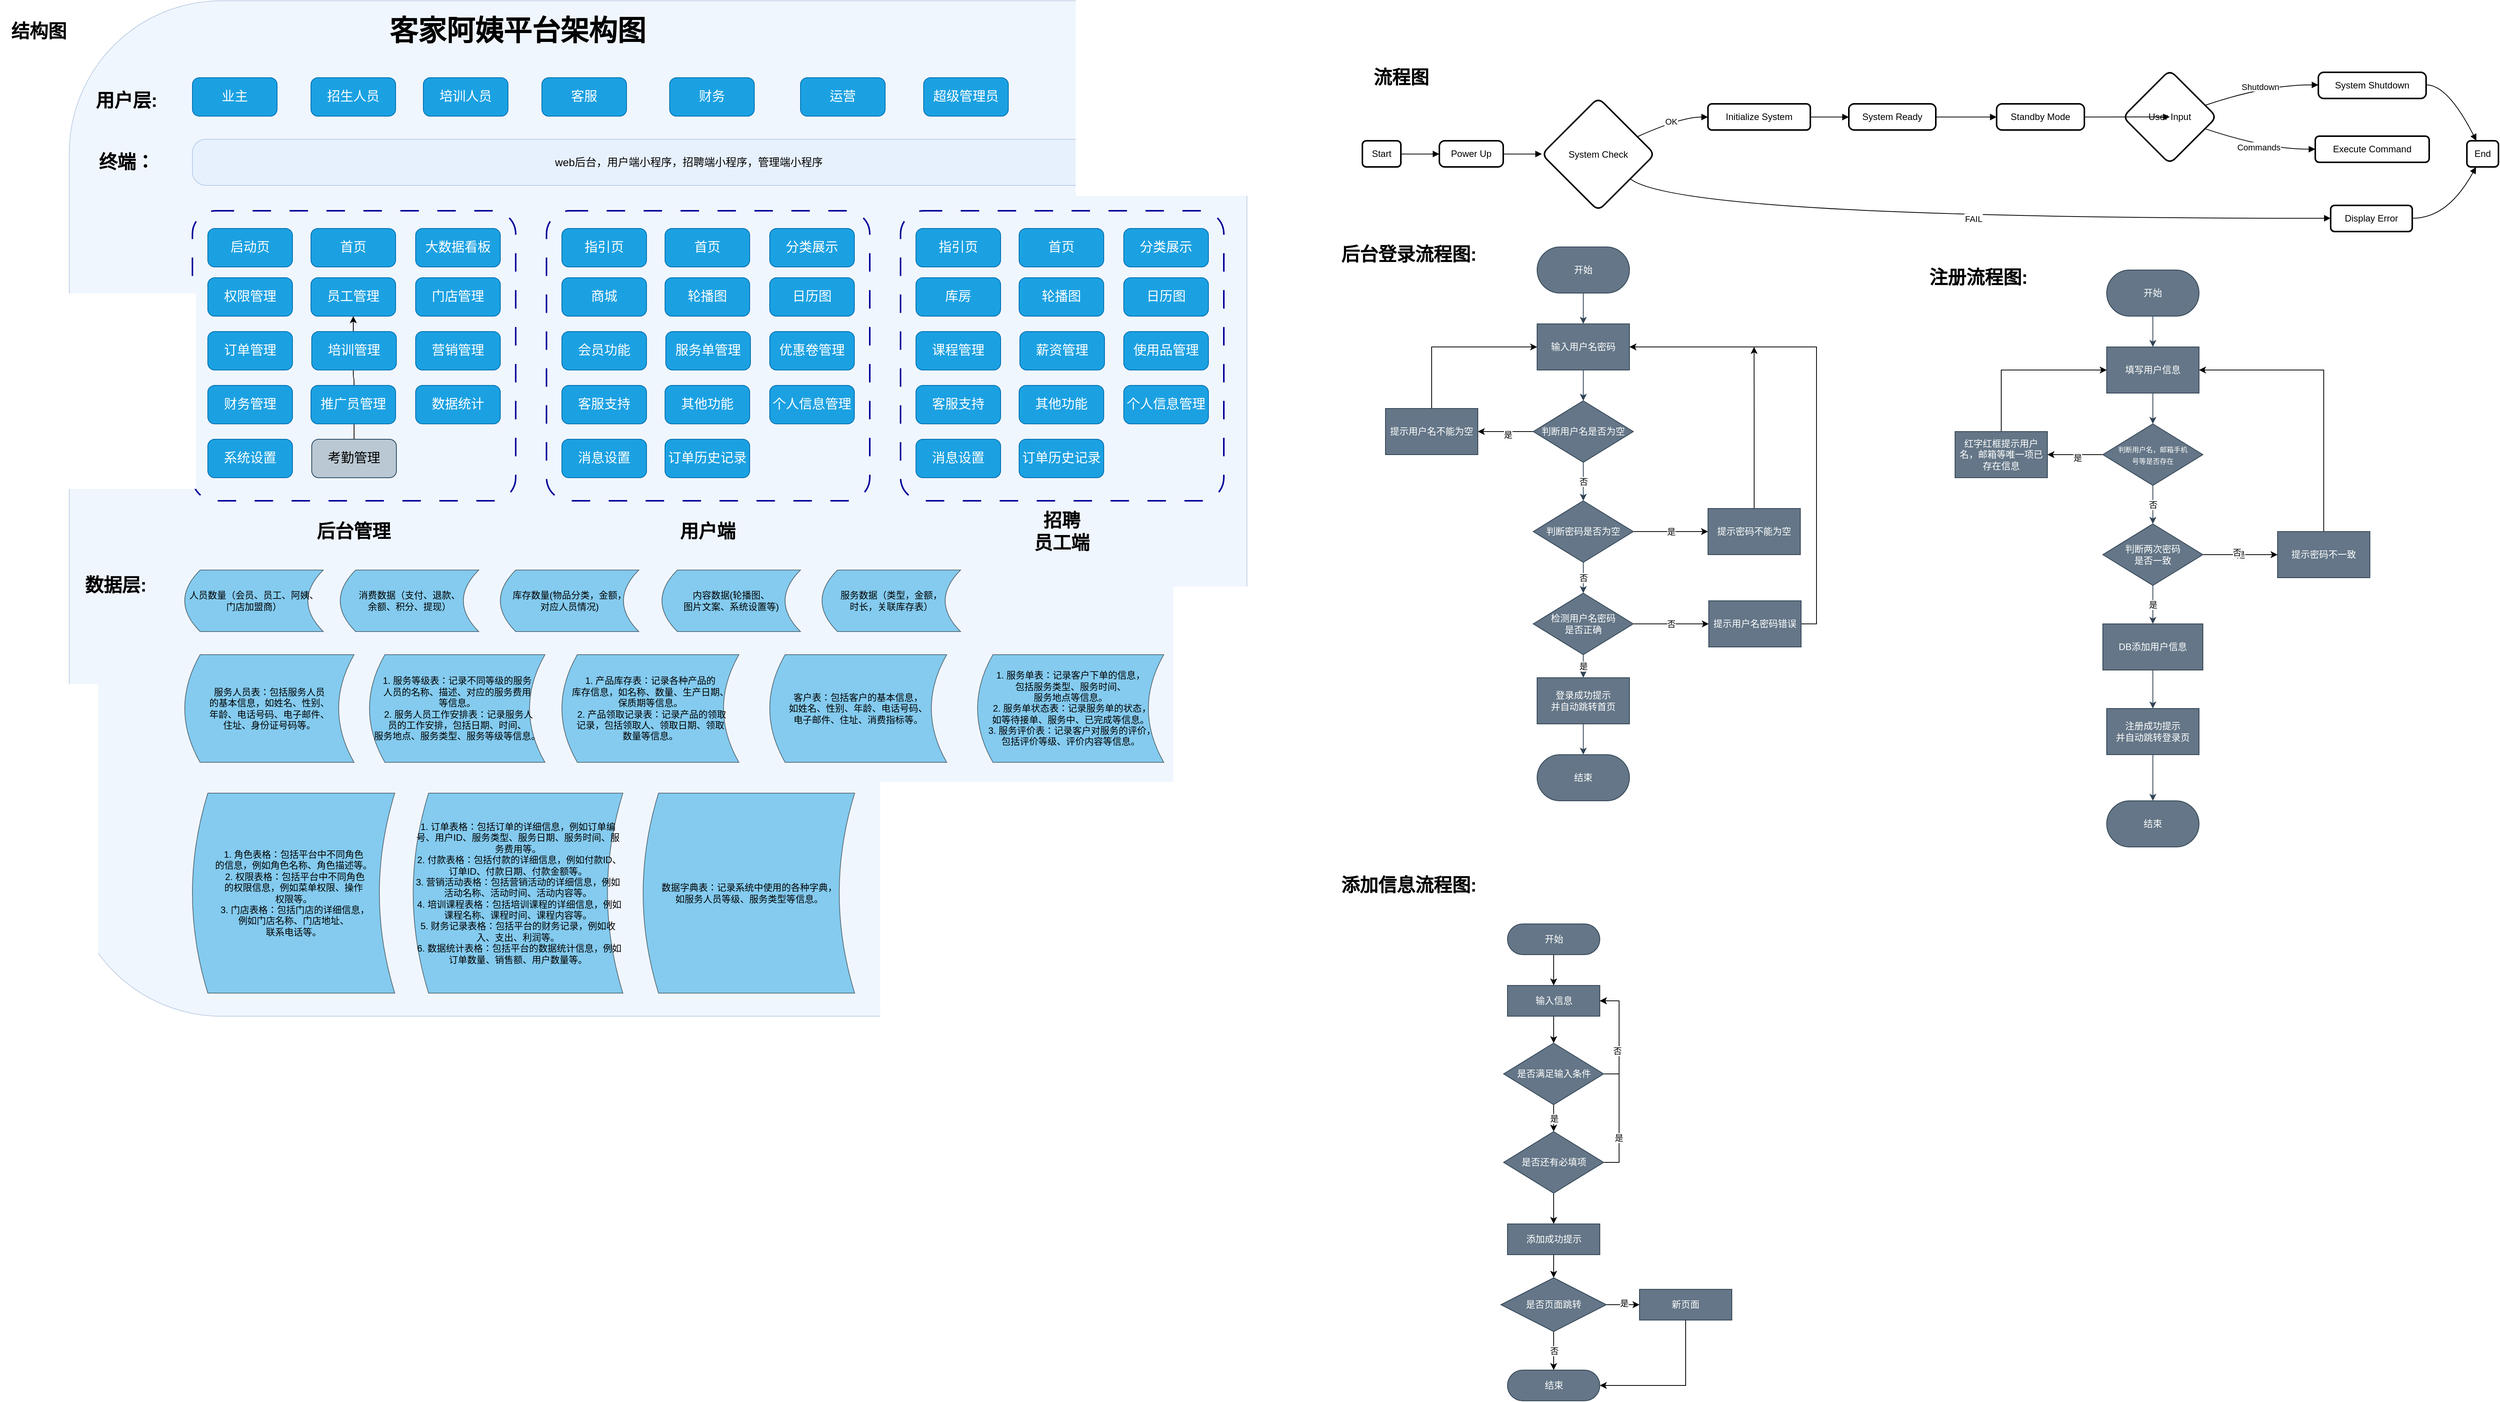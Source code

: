 <mxfile version="21.3.0" type="github">
  <diagram name="Page-1" id="kuUTJhznfEHe3Q5honYC">
    <mxGraphModel dx="645" dy="2565" grid="1" gridSize="10" guides="1" tooltips="1" connect="1" arrows="1" fold="1" page="1" pageScale="1" pageWidth="827" pageHeight="1169" math="0" shadow="0">
      <root>
        <mxCell id="0" />
        <mxCell id="5et0_8yqEDU4hoJO8OPt-68" value="添加信息流程图" parent="0" />
        <mxCell id="5et0_8yqEDU4hoJO8OPt-126" style="edgeStyle=orthogonalEdgeStyle;rounded=0;orthogonalLoop=1;jettySize=auto;html=1;exitX=0.5;exitY=1;exitDx=0;exitDy=0;" edge="1" parent="5et0_8yqEDU4hoJO8OPt-68" source="5et0_8yqEDU4hoJO8OPt-127" target="5et0_8yqEDU4hoJO8OPt-129">
          <mxGeometry relative="1" as="geometry" />
        </mxCell>
        <mxCell id="5et0_8yqEDU4hoJO8OPt-127" value="开始" style="rounded=1;whiteSpace=wrap;html=1;arcSize=50;fillColor=#647687;strokeColor=#314354;fontColor=#ffffff;" vertex="1" parent="5et0_8yqEDU4hoJO8OPt-68">
          <mxGeometry x="1968.5" y="320" width="120" height="40" as="geometry" />
        </mxCell>
        <mxCell id="5et0_8yqEDU4hoJO8OPt-128" style="edgeStyle=orthogonalEdgeStyle;rounded=0;orthogonalLoop=1;jettySize=auto;html=1;exitX=0.5;exitY=1;exitDx=0;exitDy=0;" edge="1" parent="5et0_8yqEDU4hoJO8OPt-68" source="5et0_8yqEDU4hoJO8OPt-129" target="5et0_8yqEDU4hoJO8OPt-132">
          <mxGeometry relative="1" as="geometry" />
        </mxCell>
        <mxCell id="5et0_8yqEDU4hoJO8OPt-129" value="输入信息" style="rounded=0;whiteSpace=wrap;html=1;fillColor=#647687;strokeColor=#314354;fontColor=#ffffff;" vertex="1" parent="5et0_8yqEDU4hoJO8OPt-68">
          <mxGeometry x="1968.5" y="400" width="120" height="40" as="geometry" />
        </mxCell>
        <mxCell id="5et0_8yqEDU4hoJO8OPt-130" value="" style="edgeStyle=orthogonalEdgeStyle;rounded=0;orthogonalLoop=1;jettySize=auto;html=1;exitX=1;exitY=0.5;exitDx=0;exitDy=0;entryX=1;entryY=0.5;entryDx=0;entryDy=0;" edge="1" parent="5et0_8yqEDU4hoJO8OPt-68" source="5et0_8yqEDU4hoJO8OPt-132" target="5et0_8yqEDU4hoJO8OPt-129">
          <mxGeometry relative="1" as="geometry" />
        </mxCell>
        <mxCell id="5et0_8yqEDU4hoJO8OPt-131" value="是" style="edgeStyle=orthogonalEdgeStyle;rounded=0;orthogonalLoop=1;jettySize=auto;html=1;exitX=0.5;exitY=1;exitDx=0;exitDy=0;entryX=0.5;entryY=0;entryDx=0;entryDy=0;" edge="1" parent="5et0_8yqEDU4hoJO8OPt-68" source="5et0_8yqEDU4hoJO8OPt-132" target="5et0_8yqEDU4hoJO8OPt-138">
          <mxGeometry relative="1" as="geometry" />
        </mxCell>
        <mxCell id="5et0_8yqEDU4hoJO8OPt-132" value="是否满足输入条件" style="rhombus;whiteSpace=wrap;html=1;fillColor=#647687;strokeColor=#314354;fontColor=#ffffff;" vertex="1" parent="5et0_8yqEDU4hoJO8OPt-68">
          <mxGeometry x="1963.5" y="475" width="130" height="80" as="geometry" />
        </mxCell>
        <mxCell id="5et0_8yqEDU4hoJO8OPt-134" value="" style="edgeStyle=orthogonalEdgeStyle;rounded=0;orthogonalLoop=1;jettySize=auto;html=1;exitX=1;exitY=0.5;exitDx=0;exitDy=0;entryX=1;entryY=0.5;entryDx=0;entryDy=0;" edge="1" parent="5et0_8yqEDU4hoJO8OPt-68" source="5et0_8yqEDU4hoJO8OPt-138" target="5et0_8yqEDU4hoJO8OPt-129">
          <mxGeometry relative="1" as="geometry">
            <mxPoint x="2113.5" y="520" as="targetPoint" />
          </mxGeometry>
        </mxCell>
        <mxCell id="5et0_8yqEDU4hoJO8OPt-135" value="是" style="edgeLabel;html=1;align=center;verticalAlign=middle;resizable=0;points=[];" vertex="1" connectable="0" parent="5et0_8yqEDU4hoJO8OPt-134">
          <mxGeometry x="-0.593" y="1" relative="1" as="geometry">
            <mxPoint as="offset" />
          </mxGeometry>
        </mxCell>
        <mxCell id="5et0_8yqEDU4hoJO8OPt-136" value="否" style="edgeLabel;html=1;align=center;verticalAlign=middle;resizable=0;points=[];" vertex="1" connectable="0" parent="5et0_8yqEDU4hoJO8OPt-134">
          <mxGeometry x="0.37" y="-2" relative="1" as="geometry">
            <mxPoint x="-5" y="9" as="offset" />
          </mxGeometry>
        </mxCell>
        <mxCell id="5et0_8yqEDU4hoJO8OPt-137" style="edgeStyle=orthogonalEdgeStyle;rounded=0;orthogonalLoop=1;jettySize=auto;html=1;exitX=0.5;exitY=1;exitDx=0;exitDy=0;entryX=0.5;entryY=0;entryDx=0;entryDy=0;" edge="1" parent="5et0_8yqEDU4hoJO8OPt-68" source="5et0_8yqEDU4hoJO8OPt-138" target="5et0_8yqEDU4hoJO8OPt-140">
          <mxGeometry relative="1" as="geometry" />
        </mxCell>
        <mxCell id="5et0_8yqEDU4hoJO8OPt-138" value="是否还有必填项" style="rhombus;whiteSpace=wrap;html=1;fillColor=#647687;strokeColor=#314354;fontColor=#ffffff;" vertex="1" parent="5et0_8yqEDU4hoJO8OPt-68">
          <mxGeometry x="1963.5" y="590" width="130" height="80" as="geometry" />
        </mxCell>
        <mxCell id="5et0_8yqEDU4hoJO8OPt-139" style="edgeStyle=orthogonalEdgeStyle;rounded=0;orthogonalLoop=1;jettySize=auto;html=1;exitX=0.5;exitY=1;exitDx=0;exitDy=0;entryX=0.5;entryY=0;entryDx=0;entryDy=0;" edge="1" parent="5et0_8yqEDU4hoJO8OPt-68" source="5et0_8yqEDU4hoJO8OPt-140" target="5et0_8yqEDU4hoJO8OPt-144">
          <mxGeometry relative="1" as="geometry" />
        </mxCell>
        <mxCell id="5et0_8yqEDU4hoJO8OPt-140" value="添加成功提示" style="rounded=0;whiteSpace=wrap;html=1;fillColor=#647687;strokeColor=#314354;fontColor=#ffffff;" vertex="1" parent="5et0_8yqEDU4hoJO8OPt-68">
          <mxGeometry x="1968.5" y="710" width="120" height="40" as="geometry" />
        </mxCell>
        <mxCell id="5et0_8yqEDU4hoJO8OPt-141" value="否" style="edgeStyle=orthogonalEdgeStyle;rounded=0;orthogonalLoop=1;jettySize=auto;html=1;exitX=0.5;exitY=1;exitDx=0;exitDy=0;entryX=0.5;entryY=0;entryDx=0;entryDy=0;" edge="1" parent="5et0_8yqEDU4hoJO8OPt-68" source="5et0_8yqEDU4hoJO8OPt-144" target="5et0_8yqEDU4hoJO8OPt-145">
          <mxGeometry relative="1" as="geometry" />
        </mxCell>
        <mxCell id="5et0_8yqEDU4hoJO8OPt-142" style="edgeStyle=orthogonalEdgeStyle;rounded=0;orthogonalLoop=1;jettySize=auto;html=1;exitX=1;exitY=0.5;exitDx=0;exitDy=0;entryX=0;entryY=0.5;entryDx=0;entryDy=0;" edge="1" parent="5et0_8yqEDU4hoJO8OPt-68" source="5et0_8yqEDU4hoJO8OPt-144" target="5et0_8yqEDU4hoJO8OPt-146">
          <mxGeometry relative="1" as="geometry" />
        </mxCell>
        <mxCell id="5et0_8yqEDU4hoJO8OPt-143" value="是" style="edgeLabel;html=1;align=center;verticalAlign=middle;resizable=0;points=[];" vertex="1" connectable="0" parent="5et0_8yqEDU4hoJO8OPt-142">
          <mxGeometry x="0.058" y="2" relative="1" as="geometry">
            <mxPoint as="offset" />
          </mxGeometry>
        </mxCell>
        <mxCell id="5et0_8yqEDU4hoJO8OPt-144" value="是否页面跳转" style="rhombus;whiteSpace=wrap;html=1;fillColor=#647687;strokeColor=#314354;fontColor=#ffffff;" vertex="1" parent="5et0_8yqEDU4hoJO8OPt-68">
          <mxGeometry x="1960" y="780" width="137" height="70" as="geometry" />
        </mxCell>
        <mxCell id="5et0_8yqEDU4hoJO8OPt-145" value="结束" style="rounded=1;whiteSpace=wrap;html=1;arcSize=50;fillColor=#647687;strokeColor=#314354;fontColor=#ffffff;" vertex="1" parent="5et0_8yqEDU4hoJO8OPt-68">
          <mxGeometry x="1968.5" y="900" width="120" height="40" as="geometry" />
        </mxCell>
        <mxCell id="5et0_8yqEDU4hoJO8OPt-148" style="edgeStyle=orthogonalEdgeStyle;rounded=0;orthogonalLoop=1;jettySize=auto;html=1;exitX=0.5;exitY=1;exitDx=0;exitDy=0;entryX=1;entryY=0.5;entryDx=0;entryDy=0;" edge="1" parent="5et0_8yqEDU4hoJO8OPt-68" source="5et0_8yqEDU4hoJO8OPt-146" target="5et0_8yqEDU4hoJO8OPt-145">
          <mxGeometry relative="1" as="geometry" />
        </mxCell>
        <mxCell id="5et0_8yqEDU4hoJO8OPt-146" value="新页面" style="rounded=0;whiteSpace=wrap;html=1;fillColor=#647687;strokeColor=#314354;fontColor=#ffffff;" vertex="1" parent="5et0_8yqEDU4hoJO8OPt-68">
          <mxGeometry x="2140" y="795" width="120" height="40" as="geometry" />
        </mxCell>
        <UserObject label="添加信息流程图:" tags="添加信息流程图" id="5et0_8yqEDU4hoJO8OPt-147">
          <mxCell style="text;strokeColor=none;fillColor=none;html=1;fontSize=24;fontStyle=1;verticalAlign=middle;align=center;rounded=1;" vertex="1" parent="5et0_8yqEDU4hoJO8OPt-68">
            <mxGeometry x="1790" y="250" width="100" height="40" as="geometry" />
          </mxCell>
        </UserObject>
        <mxCell id="5et0_8yqEDU4hoJO8OPt-149" value="注册流程图" parent="0" />
        <mxCell id="5et0_8yqEDU4hoJO8OPt-150" style="edgeStyle=orthogonalEdgeStyle;rounded=0;orthogonalLoop=1;jettySize=auto;html=1;exitX=0.5;exitY=1;exitDx=0;exitDy=0;entryX=0.5;entryY=0;entryDx=0;entryDy=0;fillColor=#647687;strokeColor=#314354;" edge="1" source="5et0_8yqEDU4hoJO8OPt-151" target="5et0_8yqEDU4hoJO8OPt-154" parent="5et0_8yqEDU4hoJO8OPt-149">
          <mxGeometry relative="1" as="geometry" />
        </mxCell>
        <mxCell id="5et0_8yqEDU4hoJO8OPt-151" value="开始" style="rounded=1;whiteSpace=wrap;html=1;arcSize=50;fillColor=#647687;strokeColor=#314354;fontColor=#ffffff;" vertex="1" parent="5et0_8yqEDU4hoJO8OPt-149">
          <mxGeometry x="2747.0" y="-530.0" width="120" height="60" as="geometry" />
        </mxCell>
        <UserObject label="注册流程图:" tags="后台登录流程 添加信息流程图" id="5et0_8yqEDU4hoJO8OPt-152">
          <mxCell style="text;strokeColor=none;fillColor=none;html=1;fontSize=24;fontStyle=1;verticalAlign=middle;align=center;rounded=1;" vertex="1" parent="5et0_8yqEDU4hoJO8OPt-149">
            <mxGeometry x="2530.0" y="-540.0" width="100" height="40" as="geometry" />
          </mxCell>
        </UserObject>
        <mxCell id="5et0_8yqEDU4hoJO8OPt-153" style="edgeStyle=orthogonalEdgeStyle;rounded=0;orthogonalLoop=1;jettySize=auto;html=1;exitX=0.5;exitY=1;exitDx=0;exitDy=0;entryX=0.5;entryY=0;entryDx=0;entryDy=0;fillColor=#647687;strokeColor=#314354;" edge="1" source="5et0_8yqEDU4hoJO8OPt-154" target="5et0_8yqEDU4hoJO8OPt-158" parent="5et0_8yqEDU4hoJO8OPt-149">
          <mxGeometry relative="1" as="geometry" />
        </mxCell>
        <mxCell id="5et0_8yqEDU4hoJO8OPt-154" value="填写用户信息" style="rounded=0;whiteSpace=wrap;html=1;fillColor=#647687;strokeColor=#314354;fontColor=#ffffff;" vertex="1" parent="5et0_8yqEDU4hoJO8OPt-149">
          <mxGeometry x="2747.0" y="-430.0" width="120" height="60" as="geometry" />
        </mxCell>
        <mxCell id="5et0_8yqEDU4hoJO8OPt-155" value="否" style="edgeStyle=orthogonalEdgeStyle;rounded=0;orthogonalLoop=1;jettySize=auto;html=1;exitX=0.5;exitY=1;exitDx=0;exitDy=0;entryX=0.5;entryY=0;entryDx=0;entryDy=0;fillColor=#647687;strokeColor=#314354;" edge="1" source="5et0_8yqEDU4hoJO8OPt-158" target="5et0_8yqEDU4hoJO8OPt-161" parent="5et0_8yqEDU4hoJO8OPt-149">
          <mxGeometry relative="1" as="geometry" />
        </mxCell>
        <mxCell id="5et0_8yqEDU4hoJO8OPt-156" style="edgeStyle=orthogonalEdgeStyle;rounded=0;orthogonalLoop=1;jettySize=auto;html=1;exitX=0;exitY=0.5;exitDx=0;exitDy=0;entryX=1;entryY=0.5;entryDx=0;entryDy=0;" edge="1" source="5et0_8yqEDU4hoJO8OPt-158" target="5et0_8yqEDU4hoJO8OPt-169" parent="5et0_8yqEDU4hoJO8OPt-149">
          <mxGeometry relative="1" as="geometry" />
        </mxCell>
        <mxCell id="5et0_8yqEDU4hoJO8OPt-157" value="是" style="edgeLabel;html=1;align=center;verticalAlign=middle;resizable=0;points=[];" vertex="1" connectable="0" parent="5et0_8yqEDU4hoJO8OPt-156">
          <mxGeometry x="-0.073" y="4" relative="1" as="geometry">
            <mxPoint as="offset" />
          </mxGeometry>
        </mxCell>
        <mxCell id="5et0_8yqEDU4hoJO8OPt-158" value="&lt;font style=&quot;font-size: 9px;&quot;&gt;判断用户名，邮箱手机&lt;br&gt;号等是否存在&lt;/font&gt;" style="rhombus;whiteSpace=wrap;html=1;fillColor=#647687;strokeColor=#314354;fontColor=#ffffff;" vertex="1" parent="5et0_8yqEDU4hoJO8OPt-149">
          <mxGeometry x="2742.0" y="-330.0" width="130" height="80" as="geometry" />
        </mxCell>
        <mxCell id="5et0_8yqEDU4hoJO8OPt-159" value="是" style="edgeStyle=orthogonalEdgeStyle;rounded=0;orthogonalLoop=1;jettySize=auto;html=1;exitX=0.5;exitY=1;exitDx=0;exitDy=0;entryX=0.5;entryY=0;entryDx=0;entryDy=0;fillColor=#647687;strokeColor=#314354;" edge="1" source="5et0_8yqEDU4hoJO8OPt-161" target="5et0_8yqEDU4hoJO8OPt-164" parent="5et0_8yqEDU4hoJO8OPt-149">
          <mxGeometry relative="1" as="geometry" />
        </mxCell>
        <mxCell id="5et0_8yqEDU4hoJO8OPt-160" value="是" style="edgeStyle=orthogonalEdgeStyle;rounded=0;orthogonalLoop=1;jettySize=auto;html=1;exitX=1;exitY=0.5;exitDx=0;exitDy=0;" edge="1" source="5et0_8yqEDU4hoJO8OPt-161" target="5et0_8yqEDU4hoJO8OPt-173" parent="5et0_8yqEDU4hoJO8OPt-149">
          <mxGeometry relative="1" as="geometry" />
        </mxCell>
        <mxCell id="5et0_8yqEDU4hoJO8OPt-174" value="否" style="edgeLabel;html=1;align=center;verticalAlign=middle;resizable=0;points=[];" vertex="1" connectable="0" parent="5et0_8yqEDU4hoJO8OPt-160">
          <mxGeometry x="-0.102" y="3" relative="1" as="geometry">
            <mxPoint as="offset" />
          </mxGeometry>
        </mxCell>
        <mxCell id="5et0_8yqEDU4hoJO8OPt-161" value="判断两次密码&lt;br&gt;是否一致" style="rhombus;whiteSpace=wrap;html=1;fillColor=#647687;strokeColor=#314354;fontColor=#ffffff;" vertex="1" parent="5et0_8yqEDU4hoJO8OPt-149">
          <mxGeometry x="2742.0" y="-200.0" width="130" height="80" as="geometry" />
        </mxCell>
        <mxCell id="5et0_8yqEDU4hoJO8OPt-162" value="" style="edgeStyle=orthogonalEdgeStyle;rounded=0;orthogonalLoop=1;jettySize=auto;html=1;exitX=0.5;exitY=1;exitDx=0;exitDy=0;entryX=0.5;entryY=0;entryDx=0;entryDy=0;fillColor=#647687;strokeColor=#314354;" edge="1" source="5et0_8yqEDU4hoJO8OPt-164" target="5et0_8yqEDU4hoJO8OPt-166" parent="5et0_8yqEDU4hoJO8OPt-149">
          <mxGeometry relative="1" as="geometry" />
        </mxCell>
        <mxCell id="5et0_8yqEDU4hoJO8OPt-164" value="DB添加用户信息" style="rhombus;whiteSpace=wrap;html=1;fillColor=#647687;strokeColor=#314354;fontColor=#ffffff;shape=label;perimeter=rectanglePerimeter;rounded=0;" vertex="1" parent="5et0_8yqEDU4hoJO8OPt-149">
          <mxGeometry x="2742" y="-70" width="130" height="60" as="geometry" />
        </mxCell>
        <mxCell id="5et0_8yqEDU4hoJO8OPt-165" style="edgeStyle=orthogonalEdgeStyle;rounded=0;orthogonalLoop=1;jettySize=auto;html=1;exitX=0.5;exitY=1;exitDx=0;exitDy=0;entryX=0.5;entryY=0;entryDx=0;entryDy=0;fillColor=#647687;strokeColor=#314354;" edge="1" source="5et0_8yqEDU4hoJO8OPt-166" target="5et0_8yqEDU4hoJO8OPt-167" parent="5et0_8yqEDU4hoJO8OPt-149">
          <mxGeometry relative="1" as="geometry" />
        </mxCell>
        <mxCell id="5et0_8yqEDU4hoJO8OPt-166" value="注册成功提示&lt;br&gt;并自动跳转登录页" style="rounded=0;whiteSpace=wrap;html=1;fillColor=#647687;strokeColor=#314354;fontColor=#ffffff;" vertex="1" parent="5et0_8yqEDU4hoJO8OPt-149">
          <mxGeometry x="2747.0" y="40.0" width="120" height="60" as="geometry" />
        </mxCell>
        <mxCell id="5et0_8yqEDU4hoJO8OPt-167" value="结束" style="rounded=1;whiteSpace=wrap;html=1;arcSize=50;fillColor=#647687;strokeColor=#314354;fontColor=#ffffff;" vertex="1" parent="5et0_8yqEDU4hoJO8OPt-149">
          <mxGeometry x="2747.0" y="160.0" width="120" height="60" as="geometry" />
        </mxCell>
        <mxCell id="5et0_8yqEDU4hoJO8OPt-168" style="edgeStyle=orthogonalEdgeStyle;rounded=0;orthogonalLoop=1;jettySize=auto;html=1;exitX=0.5;exitY=0;exitDx=0;exitDy=0;entryX=0;entryY=0.5;entryDx=0;entryDy=0;" edge="1" source="5et0_8yqEDU4hoJO8OPt-169" target="5et0_8yqEDU4hoJO8OPt-154" parent="5et0_8yqEDU4hoJO8OPt-149">
          <mxGeometry relative="1" as="geometry" />
        </mxCell>
        <mxCell id="5et0_8yqEDU4hoJO8OPt-169" value="红字红框提示用户名，邮箱等唯一项已存在信息&lt;br&gt;" style="rounded=0;whiteSpace=wrap;html=1;fillColor=#647687;strokeColor=#314354;fontColor=#ffffff;" vertex="1" parent="5et0_8yqEDU4hoJO8OPt-149">
          <mxGeometry x="2550.0" y="-320.0" width="120" height="60" as="geometry" />
        </mxCell>
        <mxCell id="5et0_8yqEDU4hoJO8OPt-181" style="edgeStyle=orthogonalEdgeStyle;rounded=0;orthogonalLoop=1;jettySize=auto;html=1;exitX=0.5;exitY=0;exitDx=0;exitDy=0;entryX=1;entryY=0.5;entryDx=0;entryDy=0;" edge="1" parent="5et0_8yqEDU4hoJO8OPt-149" source="5et0_8yqEDU4hoJO8OPt-173" target="5et0_8yqEDU4hoJO8OPt-154">
          <mxGeometry relative="1" as="geometry" />
        </mxCell>
        <mxCell id="5et0_8yqEDU4hoJO8OPt-173" value="提示密码不一致" style="rounded=0;whiteSpace=wrap;html=1;fillColor=#647687;strokeColor=#314354;fontColor=#ffffff;" vertex="1" parent="5et0_8yqEDU4hoJO8OPt-149">
          <mxGeometry x="2969.0" y="-190.0" width="120" height="60" as="geometry" />
        </mxCell>
        <mxCell id="5et0_8yqEDU4hoJO8OPt-42" value="后台登录流程图" parent="0" />
        <mxCell id="5et0_8yqEDU4hoJO8OPt-43" style="edgeStyle=orthogonalEdgeStyle;rounded=0;orthogonalLoop=1;jettySize=auto;html=1;exitX=0.5;exitY=1;exitDx=0;exitDy=0;entryX=0.5;entryY=0;entryDx=0;entryDy=0;fillColor=#647687;strokeColor=#314354;" edge="1" parent="5et0_8yqEDU4hoJO8OPt-42" source="5et0_8yqEDU4hoJO8OPt-44" target="5et0_8yqEDU4hoJO8OPt-47">
          <mxGeometry relative="1" as="geometry" />
        </mxCell>
        <mxCell id="5et0_8yqEDU4hoJO8OPt-44" value="开始" style="rounded=1;whiteSpace=wrap;html=1;arcSize=50;fillColor=#647687;strokeColor=#314354;fontColor=#ffffff;" vertex="1" parent="5et0_8yqEDU4hoJO8OPt-42">
          <mxGeometry x="2007" y="-560" width="120" height="60" as="geometry" />
        </mxCell>
        <UserObject label="后台登录流程图:" tags="后台登录流程 添加信息流程图" id="5et0_8yqEDU4hoJO8OPt-45">
          <mxCell style="text;strokeColor=none;fillColor=none;html=1;fontSize=24;fontStyle=1;verticalAlign=middle;align=center;rounded=1;" vertex="1" parent="5et0_8yqEDU4hoJO8OPt-42">
            <mxGeometry x="1790" y="-570" width="100" height="40" as="geometry" />
          </mxCell>
        </UserObject>
        <mxCell id="5et0_8yqEDU4hoJO8OPt-46" style="edgeStyle=orthogonalEdgeStyle;rounded=0;orthogonalLoop=1;jettySize=auto;html=1;exitX=0.5;exitY=1;exitDx=0;exitDy=0;entryX=0.5;entryY=0;entryDx=0;entryDy=0;fillColor=#647687;strokeColor=#314354;" edge="1" parent="5et0_8yqEDU4hoJO8OPt-42" source="5et0_8yqEDU4hoJO8OPt-47" target="5et0_8yqEDU4hoJO8OPt-51">
          <mxGeometry relative="1" as="geometry" />
        </mxCell>
        <mxCell id="5et0_8yqEDU4hoJO8OPt-47" value="输入用户名密码" style="rounded=0;whiteSpace=wrap;html=1;fillColor=#647687;strokeColor=#314354;fontColor=#ffffff;" vertex="1" parent="5et0_8yqEDU4hoJO8OPt-42">
          <mxGeometry x="2007" y="-460" width="120" height="60" as="geometry" />
        </mxCell>
        <mxCell id="5et0_8yqEDU4hoJO8OPt-48" value="否" style="edgeStyle=orthogonalEdgeStyle;rounded=0;orthogonalLoop=1;jettySize=auto;html=1;exitX=0.5;exitY=1;exitDx=0;exitDy=0;entryX=0.5;entryY=0;entryDx=0;entryDy=0;fillColor=#647687;strokeColor=#314354;" edge="1" parent="5et0_8yqEDU4hoJO8OPt-42" source="5et0_8yqEDU4hoJO8OPt-51" target="5et0_8yqEDU4hoJO8OPt-54">
          <mxGeometry relative="1" as="geometry" />
        </mxCell>
        <mxCell id="5et0_8yqEDU4hoJO8OPt-49" style="edgeStyle=orthogonalEdgeStyle;rounded=0;orthogonalLoop=1;jettySize=auto;html=1;exitX=0;exitY=0.5;exitDx=0;exitDy=0;entryX=1;entryY=0.5;entryDx=0;entryDy=0;" edge="1" parent="5et0_8yqEDU4hoJO8OPt-42" source="5et0_8yqEDU4hoJO8OPt-51" target="5et0_8yqEDU4hoJO8OPt-62">
          <mxGeometry relative="1" as="geometry" />
        </mxCell>
        <mxCell id="5et0_8yqEDU4hoJO8OPt-50" value="是" style="edgeLabel;html=1;align=center;verticalAlign=middle;resizable=0;points=[];" vertex="1" connectable="0" parent="5et0_8yqEDU4hoJO8OPt-49">
          <mxGeometry x="-0.073" y="4" relative="1" as="geometry">
            <mxPoint as="offset" />
          </mxGeometry>
        </mxCell>
        <mxCell id="5et0_8yqEDU4hoJO8OPt-51" value="判断用户名是否为空" style="rhombus;whiteSpace=wrap;html=1;fillColor=#647687;strokeColor=#314354;fontColor=#ffffff;" vertex="1" parent="5et0_8yqEDU4hoJO8OPt-42">
          <mxGeometry x="2002" y="-360" width="130" height="80" as="geometry" />
        </mxCell>
        <mxCell id="5et0_8yqEDU4hoJO8OPt-52" value="否" style="edgeStyle=orthogonalEdgeStyle;rounded=0;orthogonalLoop=1;jettySize=auto;html=1;exitX=0.5;exitY=1;exitDx=0;exitDy=0;entryX=0.5;entryY=0;entryDx=0;entryDy=0;fillColor=#647687;strokeColor=#314354;" edge="1" parent="5et0_8yqEDU4hoJO8OPt-42" source="5et0_8yqEDU4hoJO8OPt-54" target="5et0_8yqEDU4hoJO8OPt-57">
          <mxGeometry relative="1" as="geometry" />
        </mxCell>
        <mxCell id="5et0_8yqEDU4hoJO8OPt-53" value="是" style="edgeStyle=orthogonalEdgeStyle;rounded=0;orthogonalLoop=1;jettySize=auto;html=1;exitX=1;exitY=0.5;exitDx=0;exitDy=0;" edge="1" parent="5et0_8yqEDU4hoJO8OPt-42" source="5et0_8yqEDU4hoJO8OPt-54" target="5et0_8yqEDU4hoJO8OPt-66">
          <mxGeometry relative="1" as="geometry" />
        </mxCell>
        <mxCell id="5et0_8yqEDU4hoJO8OPt-54" value="判断密码是否为空" style="rhombus;whiteSpace=wrap;html=1;fillColor=#647687;strokeColor=#314354;fontColor=#ffffff;" vertex="1" parent="5et0_8yqEDU4hoJO8OPt-42">
          <mxGeometry x="2002" y="-230" width="130" height="80" as="geometry" />
        </mxCell>
        <mxCell id="5et0_8yqEDU4hoJO8OPt-55" value="是" style="edgeStyle=orthogonalEdgeStyle;rounded=0;orthogonalLoop=1;jettySize=auto;html=1;exitX=0.5;exitY=1;exitDx=0;exitDy=0;entryX=0.5;entryY=0;entryDx=0;entryDy=0;fillColor=#647687;strokeColor=#314354;" edge="1" parent="5et0_8yqEDU4hoJO8OPt-42" source="5et0_8yqEDU4hoJO8OPt-57" target="5et0_8yqEDU4hoJO8OPt-59">
          <mxGeometry relative="1" as="geometry" />
        </mxCell>
        <mxCell id="5et0_8yqEDU4hoJO8OPt-56" value="否" style="edgeStyle=orthogonalEdgeStyle;rounded=0;orthogonalLoop=1;jettySize=auto;html=1;exitX=1;exitY=0.5;exitDx=0;exitDy=0;" edge="1" parent="5et0_8yqEDU4hoJO8OPt-42" source="5et0_8yqEDU4hoJO8OPt-57" target="5et0_8yqEDU4hoJO8OPt-64">
          <mxGeometry relative="1" as="geometry" />
        </mxCell>
        <mxCell id="5et0_8yqEDU4hoJO8OPt-57" value="检测用户名密码&lt;br&gt;是否正确" style="rhombus;whiteSpace=wrap;html=1;fillColor=#647687;strokeColor=#314354;fontColor=#ffffff;" vertex="1" parent="5et0_8yqEDU4hoJO8OPt-42">
          <mxGeometry x="2002" y="-110" width="130" height="80" as="geometry" />
        </mxCell>
        <mxCell id="5et0_8yqEDU4hoJO8OPt-58" style="edgeStyle=orthogonalEdgeStyle;rounded=0;orthogonalLoop=1;jettySize=auto;html=1;exitX=0.5;exitY=1;exitDx=0;exitDy=0;entryX=0.5;entryY=0;entryDx=0;entryDy=0;fillColor=#647687;strokeColor=#314354;" edge="1" parent="5et0_8yqEDU4hoJO8OPt-42" source="5et0_8yqEDU4hoJO8OPt-59" target="5et0_8yqEDU4hoJO8OPt-60">
          <mxGeometry relative="1" as="geometry" />
        </mxCell>
        <mxCell id="5et0_8yqEDU4hoJO8OPt-59" value="登录成功提示&lt;br&gt;并自动跳转首页" style="rounded=0;whiteSpace=wrap;html=1;fillColor=#647687;strokeColor=#314354;fontColor=#ffffff;" vertex="1" parent="5et0_8yqEDU4hoJO8OPt-42">
          <mxGeometry x="2007" width="120" height="60" as="geometry" />
        </mxCell>
        <mxCell id="5et0_8yqEDU4hoJO8OPt-60" value="结束" style="rounded=1;whiteSpace=wrap;html=1;arcSize=50;fillColor=#647687;strokeColor=#314354;fontColor=#ffffff;" vertex="1" parent="5et0_8yqEDU4hoJO8OPt-42">
          <mxGeometry x="2007" y="100" width="120" height="60" as="geometry" />
        </mxCell>
        <mxCell id="5et0_8yqEDU4hoJO8OPt-61" style="edgeStyle=orthogonalEdgeStyle;rounded=0;orthogonalLoop=1;jettySize=auto;html=1;exitX=0.5;exitY=0;exitDx=0;exitDy=0;entryX=0;entryY=0.5;entryDx=0;entryDy=0;" edge="1" parent="5et0_8yqEDU4hoJO8OPt-42" source="5et0_8yqEDU4hoJO8OPt-62" target="5et0_8yqEDU4hoJO8OPt-47">
          <mxGeometry relative="1" as="geometry" />
        </mxCell>
        <mxCell id="5et0_8yqEDU4hoJO8OPt-62" value="提示用户名不能为空" style="rounded=0;whiteSpace=wrap;html=1;fillColor=#647687;strokeColor=#314354;fontColor=#ffffff;" vertex="1" parent="5et0_8yqEDU4hoJO8OPt-42">
          <mxGeometry x="1810" y="-350" width="120" height="60" as="geometry" />
        </mxCell>
        <mxCell id="5et0_8yqEDU4hoJO8OPt-63" style="edgeStyle=orthogonalEdgeStyle;rounded=0;orthogonalLoop=1;jettySize=auto;html=1;exitX=1;exitY=0.5;exitDx=0;exitDy=0;entryX=1;entryY=0.5;entryDx=0;entryDy=0;" edge="1" parent="5et0_8yqEDU4hoJO8OPt-42" source="5et0_8yqEDU4hoJO8OPt-64" target="5et0_8yqEDU4hoJO8OPt-47">
          <mxGeometry relative="1" as="geometry" />
        </mxCell>
        <mxCell id="5et0_8yqEDU4hoJO8OPt-64" value="提示用户名密码错误" style="rounded=0;whiteSpace=wrap;html=1;fillColor=#647687;strokeColor=#314354;fontColor=#ffffff;" vertex="1" parent="5et0_8yqEDU4hoJO8OPt-42">
          <mxGeometry x="2230" y="-100" width="120" height="60" as="geometry" />
        </mxCell>
        <mxCell id="5et0_8yqEDU4hoJO8OPt-65" style="edgeStyle=orthogonalEdgeStyle;rounded=0;orthogonalLoop=1;jettySize=auto;html=1;exitX=0.5;exitY=0;exitDx=0;exitDy=0;" edge="1" parent="5et0_8yqEDU4hoJO8OPt-42" source="5et0_8yqEDU4hoJO8OPt-66">
          <mxGeometry relative="1" as="geometry">
            <mxPoint x="2288.889" y="-430" as="targetPoint" />
          </mxGeometry>
        </mxCell>
        <mxCell id="5et0_8yqEDU4hoJO8OPt-66" value="提示密码不能为空" style="rounded=0;whiteSpace=wrap;html=1;fillColor=#647687;strokeColor=#314354;fontColor=#ffffff;" vertex="1" parent="5et0_8yqEDU4hoJO8OPt-42">
          <mxGeometry x="2229" y="-220" width="120" height="60" as="geometry" />
        </mxCell>
        <mxCell id="1" value="结构图" style="" parent="0" />
        <mxCell id="RoLfHGSgRacZs7P57VVQ-23" value="结构图&lt;br&gt;" style="text;strokeColor=none;fillColor=none;html=1;fontSize=24;fontStyle=1;verticalAlign=middle;align=center;rounded=1;" parent="1" vertex="1">
          <mxGeometry x="10" y="-860" width="100" height="40" as="geometry" />
        </mxCell>
        <mxCell id="RoLfHGSgRacZs7P57VVQ-32" value="" style="rounded=1;whiteSpace=wrap;html=1;fillColor=#dae8fc;strokeColor=#6c8ebf;opacity=40;spacingLeft=0;labelPosition=center;verticalLabelPosition=middle;align=center;verticalAlign=middle;container=0;" parent="1" vertex="1">
          <mxGeometry x="100" y="-880" width="1530" height="1320" as="geometry" />
        </mxCell>
        <mxCell id="RoLfHGSgRacZs7P57VVQ-33" value="业主" style="rounded=1;whiteSpace=wrap;html=1;fillColor=#1ba1e2;strokeColor=#006EAF;fontColor=#ffffff;fontSize=17;arcSize=18;" parent="1" vertex="1">
          <mxGeometry x="260" y="-780" width="110" height="50" as="geometry" />
        </mxCell>
        <mxCell id="2wtX0haqZMEfnTJBK97J-23" value="客家阿姨平台架构图&lt;br style=&quot;font-size: 37px;&quot;&gt;" style="text;strokeColor=none;fillColor=none;html=1;fontSize=37;fontStyle=1;verticalAlign=middle;align=center;strokeWidth=1;rounded=1;" parent="1" vertex="1">
          <mxGeometry x="632" y="-860" width="100" height="40" as="geometry" />
        </mxCell>
        <mxCell id="2wtX0haqZMEfnTJBK97J-26" value="用户层:" style="text;strokeColor=none;fillColor=none;html=1;fontSize=24;fontStyle=1;verticalAlign=middle;align=center;rounded=1;" parent="1" vertex="1">
          <mxGeometry x="124" y="-770" width="100" height="40" as="geometry" />
        </mxCell>
        <mxCell id="2wtX0haqZMEfnTJBK97J-28" value="招生人员" style="rounded=1;whiteSpace=wrap;html=1;fillColor=#1ba1e2;strokeColor=#006EAF;fontColor=#ffffff;fontSize=17;arcSize=18;" parent="1" vertex="1">
          <mxGeometry x="414" y="-780" width="110" height="50" as="geometry" />
        </mxCell>
        <mxCell id="2wtX0haqZMEfnTJBK97J-29" value="培训人员" style="rounded=1;whiteSpace=wrap;html=1;fillColor=#1ba1e2;strokeColor=#006EAF;fontColor=#ffffff;fontSize=17;arcSize=18;" parent="1" vertex="1">
          <mxGeometry x="560" y="-780" width="110" height="50" as="geometry" />
        </mxCell>
        <mxCell id="2wtX0haqZMEfnTJBK97J-30" value="客服" style="rounded=1;whiteSpace=wrap;html=1;fillColor=#1ba1e2;strokeColor=#006EAF;fontColor=#ffffff;fontSize=17;arcSize=18;" parent="1" vertex="1">
          <mxGeometry x="714" y="-780" width="110" height="50" as="geometry" />
        </mxCell>
        <mxCell id="2wtX0haqZMEfnTJBK97J-31" value="财务" style="rounded=1;whiteSpace=wrap;html=1;fillColor=#1ba1e2;strokeColor=#006EAF;fontColor=#ffffff;fontSize=17;arcSize=18;" parent="1" vertex="1">
          <mxGeometry x="880" y="-780" width="110" height="50" as="geometry" />
        </mxCell>
        <mxCell id="2wtX0haqZMEfnTJBK97J-32" value="运营" style="rounded=1;whiteSpace=wrap;html=1;fillColor=#1ba1e2;strokeColor=#006EAF;fontColor=#ffffff;fontSize=17;arcSize=18;" parent="1" vertex="1">
          <mxGeometry x="1050" y="-780" width="110" height="50" as="geometry" />
        </mxCell>
        <mxCell id="2wtX0haqZMEfnTJBK97J-33" value="超级管理员" style="rounded=1;whiteSpace=wrap;html=1;fillColor=#1ba1e2;strokeColor=#006EAF;fontColor=#ffffff;fontSize=17;arcSize=18;" parent="1" vertex="1">
          <mxGeometry x="1210" y="-780" width="110" height="50" as="geometry" />
        </mxCell>
        <mxCell id="2wtX0haqZMEfnTJBK97J-38" value="终端：" style="text;strokeColor=none;fillColor=none;html=1;fontSize=24;fontStyle=1;verticalAlign=middle;align=center;rounded=1;glass=0;shadow=1;" parent="1" vertex="1">
          <mxGeometry x="124" y="-690" width="100" height="40" as="geometry" />
        </mxCell>
        <mxCell id="2wtX0haqZMEfnTJBK97J-39" value="数据层:" style="text;strokeColor=none;fillColor=none;html=1;fontSize=24;fontStyle=1;verticalAlign=middle;align=center;rounded=1;" parent="1" vertex="1">
          <mxGeometry x="110" y="-140" width="100" height="40" as="geometry" />
        </mxCell>
        <mxCell id="2wtX0haqZMEfnTJBK97J-86" value="Start" style="whiteSpace=wrap;strokeWidth=2;rounded=1;" parent="1" vertex="1">
          <mxGeometry x="1780" y="-698" width="50" height="34" as="geometry" />
        </mxCell>
        <mxCell id="2wtX0haqZMEfnTJBK97J-87" value="Power Up" style="rounded=1;absoluteArcSize=1;arcSize=14;whiteSpace=wrap;strokeWidth=2;" parent="1" vertex="1">
          <mxGeometry x="1880" y="-698" width="83" height="34" as="geometry" />
        </mxCell>
        <mxCell id="2wtX0haqZMEfnTJBK97J-88" value="System Check" style="rhombus;strokeWidth=2;whiteSpace=wrap;rounded=1;" parent="1" vertex="1">
          <mxGeometry x="2013" y="-754" width="147" height="147" as="geometry" />
        </mxCell>
        <mxCell id="2wtX0haqZMEfnTJBK97J-89" value="Initialize System" style="whiteSpace=wrap;strokeWidth=2;rounded=1;" parent="1" vertex="1">
          <mxGeometry x="2229" y="-746" width="133" height="34" as="geometry" />
        </mxCell>
        <mxCell id="2wtX0haqZMEfnTJBK97J-90" value="Display Error" style="whiteSpace=wrap;strokeWidth=2;rounded=1;" parent="1" vertex="1">
          <mxGeometry x="3038" y="-614" width="106" height="34" as="geometry" />
        </mxCell>
        <mxCell id="2wtX0haqZMEfnTJBK97J-91" value="System Ready" style="rounded=1;absoluteArcSize=1;arcSize=14;whiteSpace=wrap;strokeWidth=2;" parent="1" vertex="1">
          <mxGeometry x="2412" y="-746" width="113" height="34" as="geometry" />
        </mxCell>
        <mxCell id="2wtX0haqZMEfnTJBK97J-92" value="Standby Mode" style="rounded=1;absoluteArcSize=1;arcSize=14;whiteSpace=wrap;strokeWidth=2;" parent="1" vertex="1">
          <mxGeometry x="2604" y="-746" width="114" height="34" as="geometry" />
        </mxCell>
        <mxCell id="2wtX0haqZMEfnTJBK97J-93" value="User Input" style="rhombus;strokeWidth=2;whiteSpace=wrap;rounded=1;" parent="1" vertex="1">
          <mxGeometry x="2768" y="-790" width="122" height="122" as="geometry" />
        </mxCell>
        <mxCell id="2wtX0haqZMEfnTJBK97J-94" value="Execute Command" style="whiteSpace=wrap;strokeWidth=2;rounded=1;" parent="1" vertex="1">
          <mxGeometry x="3018" y="-704" width="148" height="34" as="geometry" />
        </mxCell>
        <mxCell id="2wtX0haqZMEfnTJBK97J-95" value="System Shutdown" style="rounded=1;absoluteArcSize=1;arcSize=14;whiteSpace=wrap;strokeWidth=2;" parent="1" vertex="1">
          <mxGeometry x="3022" y="-787" width="140" height="34" as="geometry" />
        </mxCell>
        <mxCell id="2wtX0haqZMEfnTJBK97J-96" value="End" style="whiteSpace=wrap;strokeWidth=2;rounded=1;" parent="1" vertex="1">
          <mxGeometry x="3215" y="-698" width="41" height="34" as="geometry" />
        </mxCell>
        <mxCell id="2wtX0haqZMEfnTJBK97J-97" value="" style="curved=1;startArrow=none;endArrow=block;exitX=1.0;exitY=0.507;entryX=0.0;entryY=0.507;" parent="1" source="2wtX0haqZMEfnTJBK97J-86" target="2wtX0haqZMEfnTJBK97J-87" edge="1">
          <mxGeometry relative="1" as="geometry">
            <Array as="points" />
          </mxGeometry>
        </mxCell>
        <mxCell id="2wtX0haqZMEfnTJBK97J-98" value="" style="curved=1;startArrow=none;endArrow=block;exitX=0.997;exitY=0.507;entryX=-0.002;entryY=0.498;" parent="1" source="2wtX0haqZMEfnTJBK97J-87" target="2wtX0haqZMEfnTJBK97J-88" edge="1">
          <mxGeometry relative="1" as="geometry">
            <Array as="points" />
          </mxGeometry>
        </mxCell>
        <mxCell id="2wtX0haqZMEfnTJBK97J-99" value="OK" style="curved=1;startArrow=none;endArrow=block;exitX=0.997;exitY=0.277;entryX=0.004;entryY=0.505;" parent="1" source="2wtX0haqZMEfnTJBK97J-88" target="2wtX0haqZMEfnTJBK97J-89" edge="1">
          <mxGeometry relative="1" as="geometry">
            <Array as="points">
              <mxPoint x="2194" y="-729" />
            </Array>
          </mxGeometry>
        </mxCell>
        <mxCell id="2wtX0haqZMEfnTJBK97J-100" value="FAIL" style="curved=1;startArrow=none;endArrow=block;exitX=0.997;exitY=0.883;entryX=0.004;entryY=0.492;" parent="1" source="2wtX0haqZMEfnTJBK97J-88" target="2wtX0haqZMEfnTJBK97J-90" edge="1">
          <mxGeometry relative="1" as="geometry">
            <Array as="points">
              <mxPoint x="2194" y="-597" />
            </Array>
          </mxGeometry>
        </mxCell>
        <mxCell id="2wtX0haqZMEfnTJBK97J-101" value="" style="curved=1;startArrow=none;endArrow=block;exitX=1.003;exitY=0.505;entryX=0.003;entryY=0.505;" parent="1" source="2wtX0haqZMEfnTJBK97J-89" target="2wtX0haqZMEfnTJBK97J-91" edge="1">
          <mxGeometry relative="1" as="geometry">
            <Array as="points" />
          </mxGeometry>
        </mxCell>
        <mxCell id="2wtX0haqZMEfnTJBK97J-102" value="" style="curved=1;startArrow=none;endArrow=block;exitX=1.002;exitY=0.505;entryX=-0.001;entryY=0.505;" parent="1" source="2wtX0haqZMEfnTJBK97J-91" target="2wtX0haqZMEfnTJBK97J-92" edge="1">
          <mxGeometry relative="1" as="geometry">
            <Array as="points" />
          </mxGeometry>
        </mxCell>
        <mxCell id="2wtX0haqZMEfnTJBK97J-103" value="" style="curved=1;startArrow=none;endArrow=block;exitX=1.002;exitY=0.505;entryX=0.002;entryY=0.501;" parent="1" source="2wtX0haqZMEfnTJBK97J-92" target="2wtX0haqZMEfnTJBK97J-93" edge="1">
          <mxGeometry relative="1" as="geometry">
            <Array as="points" />
          </mxGeometry>
        </mxCell>
        <mxCell id="2wtX0haqZMEfnTJBK97J-104" value="Commands" style="curved=1;startArrow=none;endArrow=block;exitX=1.004;exitY=0.669;entryX=-0.001;entryY=0.497;" parent="1" source="2wtX0haqZMEfnTJBK97J-93" target="2wtX0haqZMEfnTJBK97J-94" edge="1">
          <mxGeometry relative="1" as="geometry">
            <Array as="points">
              <mxPoint x="2954" y="-687" />
            </Array>
          </mxGeometry>
        </mxCell>
        <mxCell id="2wtX0haqZMEfnTJBK97J-105" value="Shutdown" style="curved=1;startArrow=none;endArrow=block;exitX=1.004;exitY=0.334;entryX=-0.002;entryY=0.483;" parent="1" source="2wtX0haqZMEfnTJBK97J-93" target="2wtX0haqZMEfnTJBK97J-95" edge="1">
          <mxGeometry relative="1" as="geometry">
            <Array as="points">
              <mxPoint x="2954" y="-771" />
            </Array>
          </mxGeometry>
        </mxCell>
        <mxCell id="2wtX0haqZMEfnTJBK97J-106" value="" style="curved=1;startArrow=none;endArrow=block;exitX=0.997;exitY=0.483;entryX=0.306;entryY=0.014;" parent="1" source="2wtX0haqZMEfnTJBK97J-95" target="2wtX0haqZMEfnTJBK97J-96" edge="1">
          <mxGeometry relative="1" as="geometry">
            <Array as="points">
              <mxPoint x="3190" y="-771" />
            </Array>
          </mxGeometry>
        </mxCell>
        <mxCell id="2wtX0haqZMEfnTJBK97J-107" value="" style="curved=1;startArrow=none;endArrow=block;exitX=1.008;exitY=0.492;entryX=0.29;entryY=1.0;" parent="1" source="2wtX0haqZMEfnTJBK97J-90" target="2wtX0haqZMEfnTJBK97J-96" edge="1">
          <mxGeometry relative="1" as="geometry">
            <Array as="points">
              <mxPoint x="3190" y="-597" />
            </Array>
          </mxGeometry>
        </mxCell>
        <mxCell id="2wtX0haqZMEfnTJBK97J-108" value="流程图" style="text;strokeColor=none;fillColor=none;html=1;fontSize=24;fontStyle=1;verticalAlign=middle;align=center;rounded=1;" parent="1" vertex="1">
          <mxGeometry x="1780" y="-800" width="100" height="40" as="geometry" />
        </mxCell>
        <mxCell id="2wtX0haqZMEfnTJBK97J-110" value="" style="rounded=1;whiteSpace=wrap;html=1;verticalAlign=middle;fillColor=none;dashed=1;dashPattern=12 12;strokeWidth=2;strokeColor=#000099;arcSize=8;" parent="1" vertex="1">
          <mxGeometry x="260" y="-607" width="420" height="377" as="geometry" />
        </mxCell>
        <mxCell id="2wtX0haqZMEfnTJBK97J-37" value="web后台，用户端小程序，招聘端小程序，管理端小程序" style="rounded=1;whiteSpace=wrap;html=1;fillColor=#dae8fc;strokeColor=#6c8ebf;opacity=40;arcSize=29;fontSize=14;fontColor=#000000;labelPosition=center;verticalLabelPosition=middle;align=center;verticalAlign=middle;" parent="1" vertex="1">
          <mxGeometry x="260" y="-700" width="1290" height="60" as="geometry" />
        </mxCell>
        <mxCell id="2wtX0haqZMEfnTJBK97J-128" value="" style="group;rounded=1;" parent="1" vertex="1" connectable="0">
          <mxGeometry x="280" y="-584" width="380" height="50" as="geometry" />
        </mxCell>
        <mxCell id="2wtX0haqZMEfnTJBK97J-113" value="启动页" style="rounded=1;whiteSpace=wrap;html=1;fillColor=#1ba1e2;strokeColor=#006EAF;fontColor=#ffffff;fontSize=17;arcSize=18;flipH=1;" parent="2wtX0haqZMEfnTJBK97J-128" vertex="1">
          <mxGeometry width="110" height="50" as="geometry" />
        </mxCell>
        <mxCell id="2wtX0haqZMEfnTJBK97J-114" value="首页" style="rounded=1;whiteSpace=wrap;html=1;fillColor=#1ba1e2;strokeColor=#006EAF;fontColor=#ffffff;fontSize=17;arcSize=18;flipH=1;" parent="2wtX0haqZMEfnTJBK97J-128" vertex="1">
          <mxGeometry x="134" width="110" height="50" as="geometry" />
        </mxCell>
        <mxCell id="2wtX0haqZMEfnTJBK97J-115" value="大数据看板" style="rounded=1;whiteSpace=wrap;html=1;fillColor=#1ba1e2;strokeColor=#006EAF;fontColor=#ffffff;fontSize=17;arcSize=18;flipH=1;" parent="2wtX0haqZMEfnTJBK97J-128" vertex="1">
          <mxGeometry x="270" width="110" height="50" as="geometry" />
        </mxCell>
        <mxCell id="2wtX0haqZMEfnTJBK97J-129" value="" style="group;rounded=1;" parent="1" vertex="1" connectable="0">
          <mxGeometry x="280" y="-520" width="380" height="50" as="geometry" />
        </mxCell>
        <mxCell id="2wtX0haqZMEfnTJBK97J-121" value="权限管理" style="rounded=1;whiteSpace=wrap;html=1;fillColor=#1ba1e2;strokeColor=#006EAF;fontColor=#ffffff;fontSize=17;arcSize=18;" parent="2wtX0haqZMEfnTJBK97J-129" vertex="1">
          <mxGeometry width="110" height="50" as="geometry" />
        </mxCell>
        <mxCell id="2wtX0haqZMEfnTJBK97J-122" value="员工管理" style="rounded=1;whiteSpace=wrap;html=1;fillColor=#1ba1e2;strokeColor=#006EAF;fontColor=#ffffff;fontSize=17;arcSize=18;" parent="2wtX0haqZMEfnTJBK97J-129" vertex="1">
          <mxGeometry x="134" width="110" height="50" as="geometry" />
        </mxCell>
        <mxCell id="2wtX0haqZMEfnTJBK97J-123" value="门店管理" style="rounded=1;whiteSpace=wrap;html=1;fillColor=#1ba1e2;strokeColor=#006EAF;fontColor=#ffffff;fontSize=17;arcSize=18;" parent="2wtX0haqZMEfnTJBK97J-129" vertex="1">
          <mxGeometry x="270" width="110" height="50" as="geometry" />
        </mxCell>
        <mxCell id="2wtX0haqZMEfnTJBK97J-136" value="系统设置" style="rounded=1;whiteSpace=wrap;html=1;fillColor=#1ba1e2;strokeColor=#006EAF;fontColor=#ffffff;fontSize=17;arcSize=18;" parent="1" vertex="1">
          <mxGeometry x="280" y="-310" width="110" height="50" as="geometry" />
        </mxCell>
        <mxCell id="2wtX0haqZMEfnTJBK97J-153" style="edgeStyle=orthogonalEdgeStyle;rounded=1;orthogonalLoop=1;jettySize=auto;html=1;exitX=0.5;exitY=0;exitDx=0;exitDy=0;" parent="1" source="2wtX0haqZMEfnTJBK97J-152" target="2wtX0haqZMEfnTJBK97J-122" edge="1">
          <mxGeometry relative="1" as="geometry" />
        </mxCell>
        <mxCell id="2wtX0haqZMEfnTJBK97J-152" value="考勤管理" style="rounded=1;whiteSpace=wrap;html=1;fillColor=#bac8d3;strokeColor=#23445d;fontSize=17;arcSize=18;" parent="1" vertex="1">
          <mxGeometry x="415" y="-310" width="110" height="50" as="geometry" />
        </mxCell>
        <mxCell id="2wtX0haqZMEfnTJBK97J-131" value="" style="group;rounded=1;" parent="1" vertex="1" connectable="0">
          <mxGeometry x="280" y="-380" width="380" height="50" as="geometry" />
        </mxCell>
        <mxCell id="2wtX0haqZMEfnTJBK97J-132" value="财务管理" style="rounded=1;whiteSpace=wrap;html=1;fillColor=#1ba1e2;strokeColor=#006EAF;fontColor=#ffffff;fontSize=17;arcSize=18;" parent="2wtX0haqZMEfnTJBK97J-131" vertex="1">
          <mxGeometry width="110" height="50" as="geometry" />
        </mxCell>
        <mxCell id="2wtX0haqZMEfnTJBK97J-133" value="推广员管理" style="rounded=1;whiteSpace=wrap;html=1;fillColor=#1ba1e2;strokeColor=#006EAF;fontColor=#ffffff;fontSize=17;arcSize=18;" parent="2wtX0haqZMEfnTJBK97J-131" vertex="1">
          <mxGeometry x="134" width="110" height="50" as="geometry" />
        </mxCell>
        <mxCell id="2wtX0haqZMEfnTJBK97J-134" value="数据统计" style="rounded=1;whiteSpace=wrap;html=1;fillColor=#1ba1e2;strokeColor=#006EAF;fontColor=#ffffff;fontSize=17;arcSize=18;" parent="2wtX0haqZMEfnTJBK97J-131" vertex="1">
          <mxGeometry x="270" width="110" height="50" as="geometry" />
        </mxCell>
        <mxCell id="2wtX0haqZMEfnTJBK97J-130" value="" style="group;rounded=1;" parent="1" vertex="1" connectable="0">
          <mxGeometry x="280" y="-450" width="380" height="50" as="geometry" />
        </mxCell>
        <mxCell id="2wtX0haqZMEfnTJBK97J-124" value="订单管理" style="rounded=1;whiteSpace=wrap;html=1;fillColor=#1ba1e2;strokeColor=#006EAF;fontColor=#ffffff;fontSize=17;arcSize=18;" parent="2wtX0haqZMEfnTJBK97J-130" vertex="1">
          <mxGeometry width="110" height="50" as="geometry" />
        </mxCell>
        <mxCell id="2wtX0haqZMEfnTJBK97J-126" value="培训管理" style="rounded=1;whiteSpace=wrap;html=1;fillColor=#1ba1e2;strokeColor=#006EAF;fontColor=#ffffff;fontSize=17;arcSize=18;" parent="2wtX0haqZMEfnTJBK97J-130" vertex="1">
          <mxGeometry x="135" width="110" height="50" as="geometry" />
        </mxCell>
        <mxCell id="2wtX0haqZMEfnTJBK97J-125" value="营销管理" style="rounded=1;whiteSpace=wrap;html=1;fillColor=#1ba1e2;strokeColor=#006EAF;fontColor=#ffffff;fontSize=17;arcSize=18;" parent="2wtX0haqZMEfnTJBK97J-130" vertex="1">
          <mxGeometry x="270" width="110" height="50" as="geometry" />
        </mxCell>
        <mxCell id="2wtX0haqZMEfnTJBK97J-154" value="后台管理" style="text;strokeColor=none;fillColor=none;html=1;fontSize=24;fontStyle=1;verticalAlign=middle;align=center;rounded=1;" parent="1" vertex="1">
          <mxGeometry x="419" y="-210" width="100" height="40" as="geometry" />
        </mxCell>
        <mxCell id="2wtX0haqZMEfnTJBK97J-176" value="" style="rounded=1;whiteSpace=wrap;html=1;verticalAlign=middle;fillColor=none;dashed=1;dashPattern=12 12;strokeWidth=2;strokeColor=#000099;arcSize=8;" parent="1" vertex="1">
          <mxGeometry x="720" y="-607" width="420" height="377" as="geometry" />
        </mxCell>
        <mxCell id="2wtX0haqZMEfnTJBK97J-177" value="" style="group;rounded=1;" parent="1" vertex="1" connectable="0">
          <mxGeometry x="740" y="-584" width="380" height="50" as="geometry" />
        </mxCell>
        <mxCell id="2wtX0haqZMEfnTJBK97J-178" value="指引页" style="rounded=1;whiteSpace=wrap;html=1;fillColor=#1ba1e2;strokeColor=#006EAF;fontColor=#ffffff;fontSize=17;arcSize=18;flipH=1;" parent="2wtX0haqZMEfnTJBK97J-177" vertex="1">
          <mxGeometry width="110" height="50" as="geometry" />
        </mxCell>
        <mxCell id="2wtX0haqZMEfnTJBK97J-179" value="首页" style="rounded=1;whiteSpace=wrap;html=1;fillColor=#1ba1e2;strokeColor=#006EAF;fontColor=#ffffff;fontSize=17;arcSize=18;flipH=1;" parent="2wtX0haqZMEfnTJBK97J-177" vertex="1">
          <mxGeometry x="134" width="110" height="50" as="geometry" />
        </mxCell>
        <mxCell id="2wtX0haqZMEfnTJBK97J-180" value="分类展示" style="rounded=1;whiteSpace=wrap;html=1;fillColor=#1ba1e2;strokeColor=#006EAF;fontColor=#ffffff;fontSize=17;arcSize=18;flipH=1;" parent="2wtX0haqZMEfnTJBK97J-177" vertex="1">
          <mxGeometry x="270" width="110" height="50" as="geometry" />
        </mxCell>
        <mxCell id="2wtX0haqZMEfnTJBK97J-181" value="" style="group;rounded=1;" parent="1" vertex="1" connectable="0">
          <mxGeometry x="740" y="-520" width="380" height="50" as="geometry" />
        </mxCell>
        <mxCell id="2wtX0haqZMEfnTJBK97J-182" value="商城" style="rounded=1;whiteSpace=wrap;html=1;fillColor=#1ba1e2;strokeColor=#006EAF;fontColor=#ffffff;fontSize=17;arcSize=18;" parent="2wtX0haqZMEfnTJBK97J-181" vertex="1">
          <mxGeometry width="110" height="50" as="geometry" />
        </mxCell>
        <mxCell id="2wtX0haqZMEfnTJBK97J-183" value="轮播图" style="rounded=1;whiteSpace=wrap;html=1;fillColor=#1ba1e2;strokeColor=#006EAF;fontColor=#ffffff;fontSize=17;arcSize=18;" parent="2wtX0haqZMEfnTJBK97J-181" vertex="1">
          <mxGeometry x="134" width="110" height="50" as="geometry" />
        </mxCell>
        <mxCell id="2wtX0haqZMEfnTJBK97J-184" value="日历图" style="rounded=1;whiteSpace=wrap;html=1;fillColor=#1ba1e2;strokeColor=#006EAF;fontColor=#ffffff;fontSize=17;arcSize=18;" parent="2wtX0haqZMEfnTJBK97J-181" vertex="1">
          <mxGeometry x="270" width="110" height="50" as="geometry" />
        </mxCell>
        <mxCell id="2wtX0haqZMEfnTJBK97J-185" value="消息设置" style="rounded=1;whiteSpace=wrap;html=1;fillColor=#1ba1e2;strokeColor=#006EAF;fontColor=#ffffff;fontSize=17;arcSize=18;" parent="1" vertex="1">
          <mxGeometry x="740" y="-310" width="110" height="50" as="geometry" />
        </mxCell>
        <mxCell id="2wtX0haqZMEfnTJBK97J-188" value="" style="group;rounded=1;" parent="1" vertex="1" connectable="0">
          <mxGeometry x="740" y="-380" width="380" height="50" as="geometry" />
        </mxCell>
        <mxCell id="2wtX0haqZMEfnTJBK97J-189" value="客服支持" style="rounded=1;whiteSpace=wrap;html=1;fillColor=#1ba1e2;strokeColor=#006EAF;fontColor=#ffffff;fontSize=17;arcSize=18;" parent="2wtX0haqZMEfnTJBK97J-188" vertex="1">
          <mxGeometry width="110" height="50" as="geometry" />
        </mxCell>
        <mxCell id="2wtX0haqZMEfnTJBK97J-190" value="其他功能" style="rounded=1;whiteSpace=wrap;html=1;fillColor=#1ba1e2;strokeColor=#006EAF;fontColor=#ffffff;fontSize=17;arcSize=18;" parent="2wtX0haqZMEfnTJBK97J-188" vertex="1">
          <mxGeometry x="134" width="110" height="50" as="geometry" />
        </mxCell>
        <mxCell id="2wtX0haqZMEfnTJBK97J-191" value="个人信息管理" style="rounded=1;whiteSpace=wrap;html=1;fillColor=#1ba1e2;strokeColor=#006EAF;fontColor=#ffffff;fontSize=17;arcSize=18;" parent="2wtX0haqZMEfnTJBK97J-188" vertex="1">
          <mxGeometry x="270" width="110" height="50" as="geometry" />
        </mxCell>
        <mxCell id="2wtX0haqZMEfnTJBK97J-192" value="" style="group;rounded=1;" parent="1" vertex="1" connectable="0">
          <mxGeometry x="740" y="-450" width="380" height="50" as="geometry" />
        </mxCell>
        <mxCell id="2wtX0haqZMEfnTJBK97J-193" value="会员功能" style="rounded=1;whiteSpace=wrap;html=1;fillColor=#1ba1e2;strokeColor=#006EAF;fontColor=#ffffff;fontSize=17;arcSize=18;" parent="2wtX0haqZMEfnTJBK97J-192" vertex="1">
          <mxGeometry width="110" height="50" as="geometry" />
        </mxCell>
        <mxCell id="2wtX0haqZMEfnTJBK97J-194" value="服务单管理" style="rounded=1;whiteSpace=wrap;html=1;fillColor=#1ba1e2;strokeColor=#006EAF;fontColor=#ffffff;fontSize=17;arcSize=18;" parent="2wtX0haqZMEfnTJBK97J-192" vertex="1">
          <mxGeometry x="135" width="110" height="50" as="geometry" />
        </mxCell>
        <mxCell id="2wtX0haqZMEfnTJBK97J-195" value="优惠卷管理" style="rounded=1;whiteSpace=wrap;html=1;fillColor=#1ba1e2;strokeColor=#006EAF;fontColor=#ffffff;fontSize=17;arcSize=18;" parent="2wtX0haqZMEfnTJBK97J-192" vertex="1">
          <mxGeometry x="270" width="110" height="50" as="geometry" />
        </mxCell>
        <mxCell id="2wtX0haqZMEfnTJBK97J-196" value="用户端" style="text;strokeColor=none;fillColor=none;html=1;fontSize=24;fontStyle=1;verticalAlign=middle;align=center;rounded=1;" parent="1" vertex="1">
          <mxGeometry x="879" y="-210" width="100" height="40" as="geometry" />
        </mxCell>
        <mxCell id="2wtX0haqZMEfnTJBK97J-202" value="订单历史记录" style="rounded=1;whiteSpace=wrap;html=1;fillColor=#1ba1e2;strokeColor=#006EAF;fontColor=#ffffff;fontSize=17;arcSize=18;" parent="1" vertex="1">
          <mxGeometry x="874" y="-310" width="110" height="50" as="geometry" />
        </mxCell>
        <mxCell id="2wtX0haqZMEfnTJBK97J-203" value="" style="rounded=1;whiteSpace=wrap;html=1;verticalAlign=middle;fillColor=none;dashed=1;dashPattern=12 12;strokeWidth=2;strokeColor=#000099;arcSize=8;" parent="1" vertex="1">
          <mxGeometry x="1180" y="-607" width="420" height="377" as="geometry" />
        </mxCell>
        <mxCell id="2wtX0haqZMEfnTJBK97J-204" value="" style="group;rounded=1;" parent="1" vertex="1" connectable="0">
          <mxGeometry x="1200" y="-584" width="380" height="50" as="geometry" />
        </mxCell>
        <mxCell id="2wtX0haqZMEfnTJBK97J-205" value="指引页" style="rounded=1;whiteSpace=wrap;html=1;fillColor=#1ba1e2;strokeColor=#006EAF;fontColor=#ffffff;fontSize=17;arcSize=18;flipH=1;" parent="2wtX0haqZMEfnTJBK97J-204" vertex="1">
          <mxGeometry width="110" height="50" as="geometry" />
        </mxCell>
        <mxCell id="2wtX0haqZMEfnTJBK97J-206" value="首页" style="rounded=1;whiteSpace=wrap;html=1;fillColor=#1ba1e2;strokeColor=#006EAF;fontColor=#ffffff;fontSize=17;arcSize=18;flipH=1;" parent="2wtX0haqZMEfnTJBK97J-204" vertex="1">
          <mxGeometry x="134" width="110" height="50" as="geometry" />
        </mxCell>
        <mxCell id="2wtX0haqZMEfnTJBK97J-207" value="分类展示" style="rounded=1;whiteSpace=wrap;html=1;fillColor=#1ba1e2;strokeColor=#006EAF;fontColor=#ffffff;fontSize=17;arcSize=18;flipH=1;" parent="2wtX0haqZMEfnTJBK97J-204" vertex="1">
          <mxGeometry x="270" width="110" height="50" as="geometry" />
        </mxCell>
        <mxCell id="2wtX0haqZMEfnTJBK97J-208" value="" style="group;rounded=1;" parent="1" vertex="1" connectable="0">
          <mxGeometry x="1200" y="-520" width="380" height="50" as="geometry" />
        </mxCell>
        <mxCell id="2wtX0haqZMEfnTJBK97J-209" value="库房" style="rounded=1;whiteSpace=wrap;html=1;fillColor=#1ba1e2;strokeColor=#006EAF;fontColor=#ffffff;fontSize=17;arcSize=18;" parent="2wtX0haqZMEfnTJBK97J-208" vertex="1">
          <mxGeometry width="110" height="50" as="geometry" />
        </mxCell>
        <mxCell id="2wtX0haqZMEfnTJBK97J-210" value="轮播图" style="rounded=1;whiteSpace=wrap;html=1;fillColor=#1ba1e2;strokeColor=#006EAF;fontColor=#ffffff;fontSize=17;arcSize=18;" parent="2wtX0haqZMEfnTJBK97J-208" vertex="1">
          <mxGeometry x="134" width="110" height="50" as="geometry" />
        </mxCell>
        <mxCell id="2wtX0haqZMEfnTJBK97J-211" value="日历图" style="rounded=1;whiteSpace=wrap;html=1;fillColor=#1ba1e2;strokeColor=#006EAF;fontColor=#ffffff;fontSize=17;arcSize=18;" parent="2wtX0haqZMEfnTJBK97J-208" vertex="1">
          <mxGeometry x="270" width="110" height="50" as="geometry" />
        </mxCell>
        <mxCell id="2wtX0haqZMEfnTJBK97J-212" value="消息设置" style="rounded=1;whiteSpace=wrap;html=1;fillColor=#1ba1e2;strokeColor=#006EAF;fontColor=#ffffff;fontSize=17;arcSize=18;" parent="1" vertex="1">
          <mxGeometry x="1200" y="-310" width="110" height="50" as="geometry" />
        </mxCell>
        <mxCell id="2wtX0haqZMEfnTJBK97J-213" value="" style="group;rounded=1;" parent="1" vertex="1" connectable="0">
          <mxGeometry x="1200" y="-380" width="380" height="50" as="geometry" />
        </mxCell>
        <mxCell id="2wtX0haqZMEfnTJBK97J-214" value="客服支持" style="rounded=1;whiteSpace=wrap;html=1;fillColor=#1ba1e2;strokeColor=#006EAF;fontColor=#ffffff;fontSize=17;arcSize=18;" parent="2wtX0haqZMEfnTJBK97J-213" vertex="1">
          <mxGeometry width="110" height="50" as="geometry" />
        </mxCell>
        <mxCell id="2wtX0haqZMEfnTJBK97J-215" value="其他功能" style="rounded=1;whiteSpace=wrap;html=1;fillColor=#1ba1e2;strokeColor=#006EAF;fontColor=#ffffff;fontSize=17;arcSize=18;" parent="2wtX0haqZMEfnTJBK97J-213" vertex="1">
          <mxGeometry x="134" width="110" height="50" as="geometry" />
        </mxCell>
        <mxCell id="2wtX0haqZMEfnTJBK97J-216" value="个人信息管理" style="rounded=1;whiteSpace=wrap;html=1;fillColor=#1ba1e2;strokeColor=#006EAF;fontColor=#ffffff;fontSize=17;arcSize=18;" parent="2wtX0haqZMEfnTJBK97J-213" vertex="1">
          <mxGeometry x="270" width="110" height="50" as="geometry" />
        </mxCell>
        <mxCell id="2wtX0haqZMEfnTJBK97J-217" value="" style="group;rounded=1;" parent="1" vertex="1" connectable="0">
          <mxGeometry x="1200" y="-450" width="380" height="50" as="geometry" />
        </mxCell>
        <mxCell id="2wtX0haqZMEfnTJBK97J-218" value="课程管理" style="rounded=1;whiteSpace=wrap;html=1;fillColor=#1ba1e2;strokeColor=#006EAF;fontColor=#ffffff;fontSize=17;arcSize=18;" parent="2wtX0haqZMEfnTJBK97J-217" vertex="1">
          <mxGeometry width="110" height="50" as="geometry" />
        </mxCell>
        <mxCell id="2wtX0haqZMEfnTJBK97J-219" value="薪资管理" style="rounded=1;whiteSpace=wrap;html=1;fillColor=#1ba1e2;strokeColor=#006EAF;fontColor=#ffffff;fontSize=17;arcSize=18;" parent="2wtX0haqZMEfnTJBK97J-217" vertex="1">
          <mxGeometry x="135" width="110" height="50" as="geometry" />
        </mxCell>
        <mxCell id="2wtX0haqZMEfnTJBK97J-220" value="使用品管理" style="rounded=1;whiteSpace=wrap;html=1;fillColor=#1ba1e2;strokeColor=#006EAF;fontColor=#ffffff;fontSize=17;arcSize=18;" parent="2wtX0haqZMEfnTJBK97J-217" vertex="1">
          <mxGeometry x="270" width="110" height="50" as="geometry" />
        </mxCell>
        <mxCell id="2wtX0haqZMEfnTJBK97J-221" value="招聘&lt;br&gt;员工端" style="text;strokeColor=none;fillColor=none;html=1;fontSize=24;fontStyle=1;verticalAlign=middle;align=center;rounded=1;" parent="1" vertex="1">
          <mxGeometry x="1339" y="-210" width="100" height="40" as="geometry" />
        </mxCell>
        <mxCell id="2wtX0haqZMEfnTJBK97J-222" value="订单历史记录" style="rounded=1;whiteSpace=wrap;html=1;fillColor=#1ba1e2;strokeColor=#006EAF;fontColor=#ffffff;fontSize=17;arcSize=18;" parent="1" vertex="1">
          <mxGeometry x="1334" y="-310" width="110" height="50" as="geometry" />
        </mxCell>
        <mxCell id="pmtBxswItIjkzpr3bxNe-2" value="人员数量（会员、员工、阿姨、门店加盟商）" style="shape=dataStorage;whiteSpace=wrap;html=1;fixedSize=1;fillColor=#1aa1e2;opacity=50;" parent="1" vertex="1">
          <mxGeometry x="250" y="-140" width="180" height="80" as="geometry" />
        </mxCell>
        <mxCell id="pmtBxswItIjkzpr3bxNe-3" value="消费数据（支付、退款、&lt;br&gt;余额、积分、提现）" style="shape=dataStorage;whiteSpace=wrap;html=1;fixedSize=1;fillColor=#1aa1e2;opacity=50;" parent="1" vertex="1">
          <mxGeometry x="452" y="-140" width="180" height="80" as="geometry" />
        </mxCell>
        <mxCell id="pmtBxswItIjkzpr3bxNe-4" value="库存数量(物品分类，金额，&lt;br&gt;对应人员情况)" style="shape=dataStorage;whiteSpace=wrap;html=1;fixedSize=1;fillColor=#1aa1e2;opacity=50;" parent="1" vertex="1">
          <mxGeometry x="660" y="-140" width="180" height="80" as="geometry" />
        </mxCell>
        <mxCell id="pmtBxswItIjkzpr3bxNe-5" value="内容数据(轮播图、&lt;br&gt;图片文案、系统设置等)" style="shape=dataStorage;whiteSpace=wrap;html=1;fixedSize=1;fillColor=#1aa1e2;opacity=50;" parent="1" vertex="1">
          <mxGeometry x="870" y="-140" width="180" height="80" as="geometry" />
        </mxCell>
        <mxCell id="pmtBxswItIjkzpr3bxNe-6" value="服务数据（类型，金额，&lt;br&gt;时长，关联库存表）" style="shape=dataStorage;whiteSpace=wrap;html=1;fixedSize=1;fillColor=#1aa1e2;opacity=50;" parent="1" vertex="1">
          <mxGeometry x="1078" y="-140" width="180" height="80" as="geometry" />
        </mxCell>
        <mxCell id="5et0_8yqEDU4hoJO8OPt-8" value="" style="group" vertex="1" connectable="0" parent="1">
          <mxGeometry x="250" y="-30" width="1070" height="140" as="geometry" />
        </mxCell>
        <mxCell id="5et0_8yqEDU4hoJO8OPt-3" value="服务人员表：包括服务人员&lt;br&gt;的基本信息，如姓名、性别、&lt;br&gt;年龄、电话号码、电子邮件、&lt;br&gt;住址、身份证号码等。" style="shape=dataStorage;whiteSpace=wrap;html=1;fixedSize=1;fillColor=#1aa1e2;opacity=50;" vertex="1" parent="5et0_8yqEDU4hoJO8OPt-8">
          <mxGeometry width="220" height="140" as="geometry" />
        </mxCell>
        <mxCell id="5et0_8yqEDU4hoJO8OPt-4" value="1. 服务等级表：记录不同等级的服务&lt;br&gt;人员的名称、描述、对应的服务费用&lt;br&gt;等信息。&lt;br&gt;&amp;nbsp;2. 服务人员工作安排表：记录服务人&lt;br&gt;员的工作安排，包括日期、时间、&lt;br&gt;服务地点、服务类型、服务等级等信息。" style="shape=dataStorage;whiteSpace=wrap;html=1;fixedSize=1;fillColor=#1aa1e2;opacity=50;" vertex="1" parent="5et0_8yqEDU4hoJO8OPt-8">
          <mxGeometry x="240" width="228" height="140" as="geometry" />
        </mxCell>
        <mxCell id="5et0_8yqEDU4hoJO8OPt-5" value="1. 产品库存表：记录各种产品的&lt;br&gt;库存信息，如名称、数量、生产日期、&lt;br&gt;保质期等信息。&lt;br&gt;&amp;nbsp;2. 产品领取记录表：记录产品的领取&lt;br&gt;记录，包括领取人、领取日期、领取&lt;br&gt;数量等信息。" style="shape=dataStorage;whiteSpace=wrap;html=1;fixedSize=1;fillColor=#1aa1e2;opacity=50;" vertex="1" parent="5et0_8yqEDU4hoJO8OPt-8">
          <mxGeometry x="490" width="230" height="140" as="geometry" />
        </mxCell>
        <mxCell id="5et0_8yqEDU4hoJO8OPt-6" value="客户表：包括客户的基本信息，&lt;br&gt;如姓名、性别、年龄、电话号码、&lt;br&gt;电子邮件、住址、消费指标等。" style="shape=dataStorage;whiteSpace=wrap;html=1;fixedSize=1;fillColor=#1aa1e2;opacity=50;" vertex="1" parent="1">
          <mxGeometry x="1010" y="-30" width="230" height="140" as="geometry" />
        </mxCell>
        <mxCell id="5et0_8yqEDU4hoJO8OPt-7" value="1. 服务单表：记录客户下单的信息，&lt;br&gt;包括服务类型、服务时间、&lt;br&gt;服务地点等信息。&lt;br&gt;&amp;nbsp;2. 服务单状态表：记录服务单的状态，&lt;br&gt;如等待接单、服务中、已完成等信息。&lt;br&gt;&amp;nbsp;3. 服务评价表：记录客户对服务的评价，&lt;br&gt;包括评价等级、评价内容等信息。" style="shape=dataStorage;whiteSpace=wrap;html=1;fixedSize=1;fillColor=#1aa1e2;opacity=50;" vertex="1" parent="1">
          <mxGeometry x="1280" y="-30" width="242" height="140" as="geometry" />
        </mxCell>
        <mxCell id="5et0_8yqEDU4hoJO8OPt-15" value="" style="group" vertex="1" connectable="0" parent="1">
          <mxGeometry x="260" y="150" width="1520" height="260" as="geometry" />
        </mxCell>
        <mxCell id="5et0_8yqEDU4hoJO8OPt-9" value="" style="group" vertex="1" connectable="0" parent="5et0_8yqEDU4hoJO8OPt-15">
          <mxGeometry width="1278.616" height="260" as="geometry" />
        </mxCell>
        <mxCell id="5et0_8yqEDU4hoJO8OPt-10" value="1. 角色表格：包括平台中不同角色&lt;br&gt;的信息，例如角色名称、角色描述等。&lt;br&gt;&amp;nbsp;2. 权限表格：包括平台中不同角色&lt;br&gt;的权限信息，例如菜单权限、操作&lt;br&gt;权限等。&lt;br&gt;&amp;nbsp;3. 门店表格：包括门店的详细信息，&lt;br&gt;例如门店名称、门店地址、&lt;br&gt;联系电话等。" style="shape=dataStorage;whiteSpace=wrap;html=1;fixedSize=1;fillColor=#1aa1e2;opacity=50;" vertex="1" parent="5et0_8yqEDU4hoJO8OPt-9">
          <mxGeometry width="262.893" height="260" as="geometry" />
        </mxCell>
        <mxCell id="5et0_8yqEDU4hoJO8OPt-11" value="1. 订单表格：包括订单的详细信息，例如订单编号、用户ID、服务类型、服务日期、服务时间、服务费用等。&lt;br&gt;&amp;nbsp;2. 付款表格：包括付款的详细信息，例如付款ID、订单ID、付款日期、付款金额等。 &lt;br&gt;3. 营销活动表格：包括营销活动的详细信息，例如活动名称、活动时间、活动内容等。&lt;br&gt;&amp;nbsp;4. 培训课程表格：包括培训课程的详细信息，例如课程名称、课程时间、课程内容等。 &lt;br&gt;5. 财务记录表格：包括平台的财务记录，例如收入、支出、利润等。&lt;br&gt;&amp;nbsp;6. 数据统计表格：包括平台的数据统计信息，例如订单数量、销售额、用户数量等。" style="shape=dataStorage;whiteSpace=wrap;html=1;fixedSize=1;fillColor=#1aa1e2;opacity=50;" vertex="1" parent="5et0_8yqEDU4hoJO8OPt-9">
          <mxGeometry x="286.792" width="272.453" height="260" as="geometry" />
        </mxCell>
        <mxCell id="5et0_8yqEDU4hoJO8OPt-12" value="数据字典表：记录系统中使用的各种字典，&lt;br&gt;如服务人员等级、服务类型等信息。" style="shape=dataStorage;whiteSpace=wrap;html=1;fixedSize=1;fillColor=#1aa1e2;opacity=50;" vertex="1" parent="5et0_8yqEDU4hoJO8OPt-9">
          <mxGeometry x="585.535" width="274.843" height="260" as="geometry" />
        </mxCell>
      </root>
    </mxGraphModel>
  </diagram>
</mxfile>
